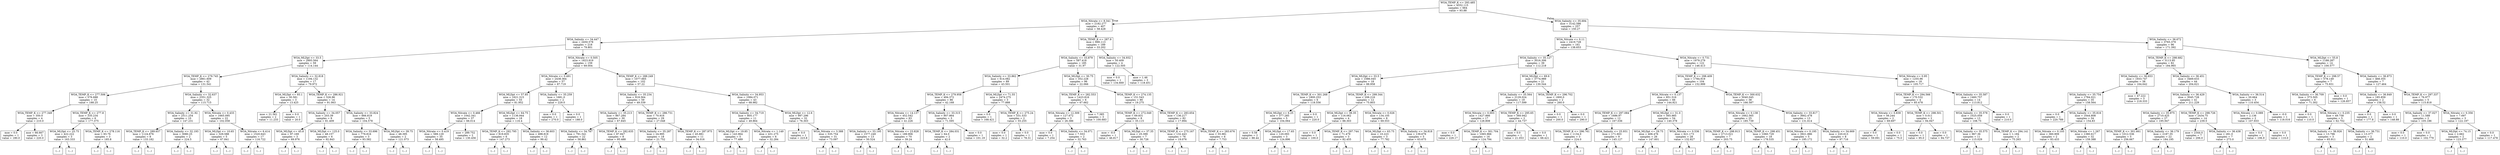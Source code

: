 digraph Tree {
node [shape=box] ;
0 [label="WOA_TEMP_K <= 293.485\nmse = 4552.115\nsamples = 664\nvalue = 93.88"] ;
1 [label="WOA_Nitrate <= 8.341\nmse = 2182.277\nsamples = 407\nvalue = 58.428"] ;
0 -> 1 [labeldistance=2.5, labelangle=45, headlabel="True"] ;
2 [label="WOA_Salinity <= 34.447\nmse = 2450.578\nsamples = 218\nvalue = 79.801"] ;
1 -> 2 ;
3 [label="WOA_MLDpt <= 33.5\nmse = 2893.564\nsamples = 59\nvalue = 114.144"] ;
2 -> 3 ;
4 [label="WOA_TEMP_K <= 279.745\nmse = 2861.609\nsamples = 42\nvalue = 131.541"] ;
3 -> 4 ;
5 [label="WOA_TEMP_K <= 277.506\nmse = 576.688\nsamples = 10\nvalue = 188.25"] ;
4 -> 5 ;
6 [label="WOA_TEMP_K <= 277.349\nmse = 350.0\nsamples = 4\nvalue = 210.0"] ;
5 -> 6 ;
7 [label="mse = 0.0\nsamples = 1\nvalue = 180.0"] ;
6 -> 7 ;
8 [label="mse = 66.667\nsamples = 3\nvalue = 220.0"] ;
6 -> 8 ;
9 [label="WOA_TEMP_K <= 277.8\nmse = 335.234\nsamples = 6\nvalue = 177.375"] ;
5 -> 9 ;
10 [label="WOA_MLDpt <= 25.75\nmse = 422.222\nsamples = 3\nvalue = 163.333"] ;
9 -> 10 ;
11 [label="(...)"] ;
10 -> 11 ;
12 [label="(...)"] ;
10 -> 12 ;
13 [label="WOA_TEMP_K <= 278.116\nmse = 93.76\nsamples = 3\nvalue = 185.8"] ;
9 -> 13 ;
14 [label="(...)"] ;
13 -> 14 ;
15 [label="(...)"] ;
13 -> 15 ;
16 [label="WOA_Salinity <= 32.637\nmse = 2351.325\nsamples = 32\nvalue = 115.715"] ;
4 -> 16 ;
17 [label="WOA_Salinity <= 31.92\nmse = 2511.254\nsamples = 10\nvalue = 147.231"] ;
16 -> 17 ;
18 [label="WOA_TEMP_K <= 289.657\nmse = 1124.876\nsamples = 8\nvalue = 133.182"] ;
17 -> 18 ;
19 [label="(...)"] ;
18 -> 19 ;
22 [label="(...)"] ;
18 -> 22 ;
33 [label="WOA_Salinity <= 32.193\nmse = 3080.25\nsamples = 2\nvalue = 224.5"] ;
17 -> 33 ;
34 [label="(...)"] ;
33 -> 34 ;
35 [label="(...)"] ;
33 -> 35 ;
36 [label="WOA_Nitrate <= 0.433\nmse = 1665.095\nsamples = 22\nvalue = 102.058"] ;
16 -> 36 ;
37 [label="WOA_MLDpt <= 10.65\nmse = 329.588\nsamples = 5\nvalue = 67.841"] ;
36 -> 37 ;
38 [label="(...)"] ;
37 -> 38 ;
41 [label="(...)"] ;
37 -> 41 ;
44 [label="WOA_Nitrate <= 6.414\nmse = 1520.643\nsamples = 17\nvalue = 116.722"] ;
36 -> 44 ;
45 [label="(...)"] ;
44 -> 45 ;
74 [label="(...)"] ;
44 -> 74 ;
77 [label="WOA_Salinity <= 32.818\nmse = 1194.132\nsamples = 17\nvalue = 79.972"] ;
3 -> 77 ;
78 [label="WOA_MLDpt <= 93.1\nmse = 30.581\nsamples = 3\nvalue = 13.425"] ;
77 -> 78 ;
79 [label="mse = 21.561\nsamples = 2\nvalue = 11.233"] ;
78 -> 79 ;
80 [label="mse = 0.0\nsamples = 1\nvalue = 20.0"] ;
78 -> 80 ;
81 [label="WOA_TEMP_K <= 286.921\nmse = 526.96\nsamples = 14\nvalue = 91.063"] ;
77 -> 81 ;
82 [label="WOA_Salinity <= 34.057\nmse = 203.39\nsamples = 9\nvalue = 81.409"] ;
81 -> 82 ;
83 [label="WOA_MLDpt <= 45.8\nmse = 97.169\nsamples = 3\nvalue = 69.976"] ;
82 -> 83 ;
84 [label="(...)"] ;
83 -> 84 ;
85 [label="(...)"] ;
83 -> 85 ;
86 [label="WOA_MLDpt <= 125.0\nmse = 48.157\nsamples = 6\nvalue = 92.843"] ;
82 -> 86 ;
87 [label="(...)"] ;
86 -> 87 ;
88 [label="(...)"] ;
86 -> 88 ;
95 [label="WOA_Salinity <= 33.824\nmse = 666.819\nsamples = 5\nvalue = 104.578"] ;
81 -> 95 ;
96 [label="WOA_Salinity <= 33.696\nmse = 776.816\nsamples = 3\nvalue = 93.582"] ;
95 -> 96 ;
97 [label="(...)"] ;
96 -> 97 ;
100 [label="(...)"] ;
96 -> 100 ;
101 [label="WOA_MLDpt <= 39.75\nmse = 48.395\nsamples = 2\nvalue = 121.073"] ;
95 -> 101 ;
102 [label="(...)"] ;
101 -> 102 ;
103 [label="(...)"] ;
101 -> 103 ;
104 [label="WOA_Nitrate <= 0.505\nmse = 1823.919\nsamples = 159\nvalue = 69.004"] ;
2 -> 104 ;
105 [label="WOA_Nitrate <= 0.491\nmse = 2438.364\nsamples = 57\nvalue = 87.719"] ;
104 -> 105 ;
106 [label="WOA_MLDpt <= 57.85\nmse = 1621.315\nsamples = 55\nvalue = 81.952"] ;
105 -> 106 ;
107 [label="WOA_Nitrate <= 0.466\nmse = 1042.341\nsamples = 37\nvalue = 66.014"] ;
106 -> 107 ;
108 [label="WOA_Nitrate <= 0.419\nmse = 589.129\nsamples = 35\nvalue = 58.495"] ;
107 -> 108 ;
109 [label="(...)"] ;
108 -> 109 ;
164 [label="(...)"] ;
108 -> 164 ;
171 [label="mse = 289.752\nsamples = 2\nvalue = 130.456"] ;
107 -> 171 ;
172 [label="WOA_MLDpt <= 64.75\nmse = 1136.944\nsamples = 18\nvalue = 116.4"] ;
106 -> 172 ;
173 [label="WOA_TEMP_K <= 292.795\nmse = 819.835\nsamples = 6\nvalue = 147.273"] ;
172 -> 173 ;
174 [label="(...)"] ;
173 -> 174 ;
175 [label="(...)"] ;
173 -> 175 ;
178 [label="WOA_Salinity <= 36.603\nmse = 498.819\nsamples = 12\nvalue = 99.42"] ;
172 -> 178 ;
179 [label="(...)"] ;
178 -> 179 ;
182 [label="(...)"] ;
178 -> 182 ;
193 [label="WOA_Salinity <= 35.259\nmse = 1681.0\nsamples = 2\nvalue = 229.0"] ;
105 -> 193 ;
194 [label="mse = 0.0\nsamples = 1\nvalue = 270.0"] ;
193 -> 194 ;
195 [label="mse = 0.0\nsamples = 1\nvalue = 188.0"] ;
193 -> 195 ;
196 [label="WOA_TEMP_K <= 288.249\nmse = 1077.665\nsamples = 102\nvalue = 57.22"] ;
104 -> 196 ;
197 [label="WOA_Salinity <= 35.234\nmse = 918.564\nsamples = 59\nvalue = 49.339"] ;
196 -> 197 ;
198 [label="WOA_Salinity <= 35.213\nmse = 867.284\nsamples = 30\nvalue = 67.845"] ;
197 -> 198 ;
199 [label="WOA_Salinity <= 34.787\nmse = 791.541\nsamples = 22\nvalue = 58.861"] ;
198 -> 199 ;
200 [label="(...)"] ;
199 -> 200 ;
219 [label="(...)"] ;
199 -> 219 ;
240 [label="WOA_TEMP_K <= 282.635\nmse = 87.847\nsamples = 8\nvalue = 95.488"] ;
198 -> 240 ;
241 [label="(...)"] ;
240 -> 241 ;
242 [label="(...)"] ;
240 -> 242 ;
245 [label="WOA_TEMP_K <= 286.731\nmse = 70.916\nsamples = 29\nvalue = 27.048"] ;
197 -> 245 ;
246 [label="WOA_Salinity <= 35.287\nmse = 24.995\nsamples = 18\nvalue = 21.752"] ;
245 -> 246 ;
247 [label="(...)"] ;
246 -> 247 ;
252 [label="(...)"] ;
246 -> 252 ;
265 [label="WOA_TEMP_K <= 287.975\nmse = 45.881\nsamples = 11\nvalue = 34.016"] ;
245 -> 265 ;
266 [label="(...)"] ;
265 -> 266 ;
275 [label="(...)"] ;
265 -> 275 ;
276 [label="WOA_Salinity <= 34.953\nmse = 1084.071\nsamples = 43\nvalue = 68.982"] ;
196 -> 276 ;
277 [label="WOA_Salinity <= 34.719\nmse = 805.177\nsamples = 11\nvalue = 49.864"] ;
276 -> 277 ;
278 [label="WOA_MLDpt <= 19.85\nmse = 143.964\nsamples = 5\nvalue = 77.489"] ;
277 -> 278 ;
279 [label="(...)"] ;
278 -> 279 ;
280 [label="(...)"] ;
278 -> 280 ;
287 [label="WOA_Nitrate <= 1.149\nmse = 431.275\nsamples = 6\nvalue = 32.284"] ;
277 -> 287 ;
288 [label="(...)"] ;
287 -> 288 ;
293 [label="(...)"] ;
287 -> 293 ;
298 [label="WOA_MLDpt <= 12.6\nmse = 997.296\nsamples = 32\nvalue = 76.303"] ;
276 -> 298 ;
299 [label="mse = 0.0\nsamples = 1\nvalue = 223.8"] ;
298 -> 299 ;
300 [label="WOA_Nitrate <= 3.388\nmse = 535.754\nsamples = 31\nvalue = 73.097"] ;
298 -> 300 ;
301 [label="(...)"] ;
300 -> 301 ;
334 [label="(...)"] ;
300 -> 334 ;
341 [label="WOA_TEMP_K <= 287.9\nmse = 690.113\nsamples = 189\nvalue = 33.202"] ;
1 -> 341 ;
342 [label="WOA_Salinity <= 33.879\nmse = 587.418\nsamples = 185\nvalue = 31.97"] ;
341 -> 342 ;
343 [label="WOA_Salinity <= 33.862\nmse = 614.082\nsamples = 89\nvalue = 43.501"] ;
342 -> 343 ;
344 [label="WOA_TEMP_K <= 279.958\nmse = 494.372\nsamples = 86\nvalue = 42.168"] ;
343 -> 344 ;
345 [label="WOA_Nitrate <= 14.137\nmse = 452.542\nsamples = 83\nvalue = 41.226"] ;
344 -> 345 ;
346 [label="WOA_Salinity <= 33.195\nmse = 1577.249\nsamples = 13\nvalue = 50.524"] ;
345 -> 346 ;
347 [label="(...)"] ;
346 -> 347 ;
348 [label="(...)"] ;
346 -> 348 ;
349 [label="WOA_Nitrate <= 23.828\nmse = 189.906\nsamples = 70\nvalue = 39.24"] ;
345 -> 349 ;
350 [label="(...)"] ;
349 -> 350 ;
405 [label="(...)"] ;
349 -> 405 ;
452 [label="WOA_Salinity <= 33.315\nmse = 907.864\nsamples = 3\nvalue = 71.595"] ;
344 -> 452 ;
453 [label="WOA_TEMP_K <= 284.031\nmse = 64.0\nsamples = 2\nvalue = 42.0"] ;
452 -> 453 ;
454 [label="(...)"] ;
453 -> 454 ;
455 [label="(...)"] ;
453 -> 455 ;
456 [label="mse = 0.0\nsamples = 1\nvalue = 101.19"] ;
452 -> 456 ;
457 [label="WOA_MLDpt <= 71.55\nmse = 2474.275\nsamples = 3\nvalue = 77.888"] ;
343 -> 457 ;
458 [label="mse = 0.0\nsamples = 1\nvalue = 168.421"] ;
457 -> 458 ;
459 [label="WOA_TEMP_K <= 275.24\nmse = 531.533\nsamples = 2\nvalue = 55.255"] ;
457 -> 459 ;
460 [label="mse = 0.0\nsamples = 1\nvalue = 32.2"] ;
459 -> 460 ;
461 [label="mse = 0.0\nsamples = 1\nvalue = 78.31"] ;
459 -> 461 ;
462 [label="WOA_MLDpt <= 30.75\nmse = 352.228\nsamples = 96\nvalue = 22.066"] ;
342 -> 462 ;
463 [label="WOA_TEMP_K <= 282.553\nmse = 1423.816\nsamples = 6\nvalue = 67.662"] ;
462 -> 463 ;
464 [label="WOA_Nitrate <= 12.309\nmse = 127.672\nsamples = 3\nvalue = 26.386"] ;
463 -> 464 ;
465 [label="mse = 0.0\nsamples = 1\nvalue = 7.254"] ;
464 -> 465 ;
466 [label="WOA_Salinity <= 34.071\nmse = 7.553\nsamples = 2\nvalue = 32.763"] ;
464 -> 466 ;
467 [label="(...)"] ;
466 -> 467 ;
468 [label="(...)"] ;
466 -> 468 ;
469 [label="mse = 7.385\nsamples = 3\nvalue = 100.683"] ;
463 -> 469 ;
470 [label="WOA_TEMP_K <= 274.135\nmse = 151.543\nsamples = 90\nvalue = 19.275"] ;
462 -> 470 ;
471 [label="WOA_TEMP_K <= 272.049\nmse = 69.831\nsamples = 8\nvalue = 35.115"] ;
470 -> 471 ;
472 [label="mse = -0.0\nsamples = 1\nvalue = 46.817"] ;
471 -> 472 ;
473 [label="WOA_MLDpt <= 37.35\nmse = 25.399\nsamples = 7\nvalue = 30.726"] ;
471 -> 473 ;
474 [label="(...)"] ;
473 -> 474 ;
475 [label="(...)"] ;
473 -> 475 ;
486 [label="WOA_TEMP_K <= 283.654\nmse = 136.217\nsamples = 82\nvalue = 17.994"] ;
470 -> 486 ;
487 [label="WOA_TEMP_K <= 275.167\nmse = 132.443\nsamples = 76\nvalue = 19.076"] ;
486 -> 487 ;
488 [label="(...)"] ;
487 -> 488 ;
513 [label="(...)"] ;
487 -> 513 ;
580 [label="WOA_TEMP_K <= 283.676\nmse = 55.981\nsamples = 6\nvalue = 7.753"] ;
486 -> 580 ;
581 [label="(...)"] ;
580 -> 581 ;
584 [label="(...)"] ;
580 -> 584 ;
589 [label="WOA_Salinity <= 34.932\nmse = 50.409\nsamples = 4\nvalue = 122.505"] ;
341 -> 589 ;
590 [label="mse = 0.0\nsamples = 1\nvalue = 134.669"] ;
589 -> 590 ;
591 [label="mse = 1.46\nsamples = 3\nvalue = 118.451"] ;
589 -> 591 ;
592 [label="WOA_Salinity <= 35.694\nmse = 3142.586\nsamples = 257\nvalue = 150.27"] ;
0 -> 592 [labeldistance=2.5, labelangle=-45, headlabel="False"] ;
593 [label="WOA_Nitrate <= 0.11\nmse = 2419.728\nsamples = 161\nvalue = 138.653"] ;
592 -> 593 ;
594 [label="WOA_Salinity <= 35.127\nmse = 3016.306\nsamples = 39\nvalue = 112.218"] ;
593 -> 594 ;
595 [label="WOA_MLDpt <= 33.5\nmse = 1086.045\nsamples = 18\nvalue = 88.958"] ;
594 -> 595 ;
596 [label="WOA_TEMP_K <= 301.268\nmse = 1800.253\nsamples = 6\nvalue = 118.556"] ;
595 -> 596 ;
597 [label="WOA_MLDpt <= 6.25\nmse = 377.285\nsamples = 5\nvalue = 104.064"] ;
596 -> 597 ;
598 [label="mse = 0.58\nsamples = 2\nvalue = 88.44"] ;
597 -> 598 ;
599 [label="WOA_MLDpt <= 17.65\nmse = 120.093\nsamples = 3\nvalue = 124.896"] ;
597 -> 599 ;
600 [label="(...)"] ;
599 -> 600 ;
603 [label="(...)"] ;
599 -> 603 ;
604 [label="mse = 0.0\nsamples = 1\nvalue = 220.0"] ;
596 -> 604 ;
605 [label="WOA_TEMP_K <= 299.344\nmse = 206.216\nsamples = 12\nvalue = 75.803"] ;
595 -> 605 ;
606 [label="WOA_MLDpt <= 38.35\nmse = 116.062\nsamples = 4\nvalue = 88.303"] ;
605 -> 606 ;
607 [label="mse = 0.0\nsamples = 1\nvalue = 100.0"] ;
606 -> 607 ;
608 [label="WOA_TEMP_K <= 297.744\nmse = 71.479\nsamples = 3\nvalue = 82.455"] ;
606 -> 608 ;
609 [label="(...)"] ;
608 -> 609 ;
610 [label="(...)"] ;
608 -> 610 ;
611 [label="WOA_Nitrate <= 0.026\nmse = 134.105\nsamples = 8\nvalue = 69.553"] ;
605 -> 611 ;
612 [label="WOA_MLDpt <= 63.75\nmse = 10.223\nsamples = 3\nvalue = 77.782"] ;
611 -> 612 ;
613 [label="(...)"] ;
612 -> 613 ;
616 [label="(...)"] ;
612 -> 616 ;
617 [label="WOA_Salinity <= 34.818\nmse = 139.679\nsamples = 5\nvalue = 63.675"] ;
611 -> 617 ;
618 [label="(...)"] ;
617 -> 618 ;
625 [label="(...)"] ;
617 -> 625 ;
626 [label="WOA_MLDpt <= 69.6\nmse = 3774.989\nsamples = 21\nvalue = 130.544"] ;
594 -> 626 ;
627 [label="WOA_Salinity <= 35.564\nmse = 2129.024\nsamples = 19\nvalue = 117.599"] ;
626 -> 627 ;
628 [label="WOA_Nitrate <= 0.003\nmse = 1427.866\nsamples = 17\nvalue = 128.808"] ;
627 -> 628 ;
629 [label="mse = 0.0\nsamples = 1\nvalue = 229.17"] ;
628 -> 629 ;
630 [label="WOA_TEMP_K <= 301.704\nmse = 1065.966\nsamples = 16\nvalue = 124.794"] ;
628 -> 630 ;
631 [label="(...)"] ;
630 -> 631 ;
658 [label="(...)"] ;
630 -> 658 ;
659 [label="WOA_TEMP_K <= 295.65\nmse = 560.942\nsamples = 2\nvalue = 44.737"] ;
627 -> 659 ;
660 [label="mse = 0.0\nsamples = 1\nvalue = 21.053"] ;
659 -> 660 ;
661 [label="mse = 0.0\nsamples = 1\nvalue = 68.421"] ;
659 -> 661 ;
662 [label="WOA_TEMP_K <= 296.702\nmse = 1800.0\nsamples = 2\nvalue = 260.0"] ;
626 -> 662 ;
663 [label="mse = 0.0\nsamples = 1\nvalue = 200.0"] ;
662 -> 663 ;
664 [label="mse = 0.0\nsamples = 1\nvalue = 290.0"] ;
662 -> 664 ;
665 [label="WOA_Nitrate <= 0.731\nmse = 1979.279\nsamples = 122\nvalue = 146.413"] ;
593 -> 665 ;
666 [label="WOA_TEMP_K <= 298.409\nmse = 1784.919\nsamples = 104\nvalue = 152.999"] ;
665 -> 666 ;
667 [label="WOA_Nitrate <= 0.137\nmse = 851.516\nsamples = 66\nvalue = 144.821"] ;
666 -> 667 ;
668 [label="WOA_TEMP_K <= 297.084\nmse = 1686.97\nsamples = 12\nvalue = 167.036"] ;
667 -> 668 ;
669 [label="WOA_TEMP_K <= 296.761\nmse = 1134.0\nsamples = 3\nvalue = 224.0"] ;
668 -> 669 ;
670 [label="(...)"] ;
669 -> 670 ;
671 [label="(...)"] ;
669 -> 671 ;
672 [label="WOA_Salinity <= 25.931\nmse = 171.603\nsamples = 9\nvalue = 145.127"] ;
668 -> 672 ;
673 [label="(...)"] ;
672 -> 673 ;
674 [label="(...)"] ;
672 -> 674 ;
683 [label="WOA_MLDpt <= 31.0\nmse = 565.985\nsamples = 54\nvalue = 140.378"] ;
667 -> 683 ;
684 [label="WOA_MLDpt <= 29.75\nmse = 406.476\nsamples = 26\nvalue = 147.601"] ;
683 -> 684 ;
685 [label="(...)"] ;
684 -> 685 ;
706 [label="(...)"] ;
684 -> 706 ;
725 [label="WOA_Nitrate <= 0.536\nmse = 621.173\nsamples = 28\nvalue = 132.827"] ;
683 -> 725 ;
726 [label="(...)"] ;
725 -> 726 ;
761 [label="(...)"] ;
725 -> 761 ;
764 [label="WOA_TEMP_K <= 300.632\nmse = 3040.045\nsamples = 38\nvalue = 166.587"] ;
666 -> 764 ;
765 [label="WOA_Nitrate <= 0.138\nmse = 1662.565\nsamples = 25\nvalue = 185.739"] ;
764 -> 765 ;
766 [label="WOA_TEMP_K <= 298.913\nmse = 2713.021\nsamples = 7\nvalue = 203.75"] ;
765 -> 766 ;
767 [label="(...)"] ;
766 -> 767 ;
768 [label="(...)"] ;
766 -> 768 ;
769 [label="WOA_TEMP_K <= 298.451\nmse = 1060.729\nsamples = 18\nvalue = 178.535"] ;
765 -> 769 ;
770 [label="(...)"] ;
769 -> 770 ;
771 [label="(...)"] ;
769 -> 771 ;
796 [label="WOA_Salinity <= 33.817\nmse = 3662.478\nsamples = 13\nvalue = 131.614"] ;
764 -> 796 ;
797 [label="WOA_Nitrate <= 0.195\nmse = 3921.886\nsamples = 5\nvalue = 195.172"] ;
796 -> 797 ;
798 [label="(...)"] ;
797 -> 798 ;
801 [label="(...)"] ;
797 -> 801 ;
806 [label="WOA_Salinity <= 34.669\nmse = 220.613\nsamples = 8\nvalue = 97.716"] ;
796 -> 806 ;
807 [label="(...)"] ;
806 -> 807 ;
818 [label="(...)"] ;
806 -> 818 ;
821 [label="WOA_Nitrate <= 0.95\nmse = 1255.96\nsamples = 18\nvalue = 105.717"] ;
665 -> 821 ;
822 [label="WOA_TEMP_K <= 294.566\nmse = 170.532\nsamples = 4\nvalue = 85.478"] ;
821 -> 822 ;
823 [label="WOA_Nitrate <= 0.839\nmse = 56.244\nsamples = 2\nvalue = 69.697"] ;
822 -> 823 ;
824 [label="mse = 0.0\nsamples = 1\nvalue = 59.091"] ;
823 -> 824 ;
825 [label="mse = 0.0\nsamples = 1\nvalue = 75.0"] ;
823 -> 825 ;
826 [label="WOA_TEMP_K <= 298.501\nmse = 0.011\nsamples = 2\nvalue = 94.947"] ;
822 -> 826 ;
827 [label="mse = 0.0\nsamples = 1\nvalue = 95.0"] ;
826 -> 827 ;
828 [label="mse = 0.0\nsamples = 1\nvalue = 94.737"] ;
826 -> 828 ;
829 [label="WOA_Salinity <= 35.587\nmse = 1460.757\nsamples = 14\nvalue = 113.812"] ;
821 -> 829 ;
830 [label="WOA_Salinity <= 35.578\nmse = 1025.059\nsamples = 13\nvalue = 108.75"] ;
829 -> 830 ;
831 [label="WOA_Salinity <= 35.575\nmse = 967.36\nsamples = 11\nvalue = 115.029"] ;
830 -> 831 ;
832 [label="(...)"] ;
831 -> 832 ;
849 [label="(...)"] ;
831 -> 849 ;
852 [label="WOA_TEMP_K <= 294.141\nmse = 1.184\nsamples = 2\nvalue = 75.263"] ;
830 -> 852 ;
853 [label="(...)"] ;
852 -> 853 ;
854 [label="(...)"] ;
852 -> 854 ;
855 [label="mse = 0.0\nsamples = 1\nvalue = 210.0"] ;
829 -> 855 ;
856 [label="WOA_Salinity <= 36.672\nmse = 3765.379\nsamples = 96\nvalue = 171.392"] ;
592 -> 856 ;
857 [label="WOA_TEMP_K <= 298.682\nmse = 3113.95\nsamples = 82\nvalue = 184.965"] ;
856 -> 857 ;
858 [label="WOA_Salinity <= 36.653\nmse = 1933.747\nsamples = 38\nvalue = 164.642"] ;
857 -> 858 ;
859 [label="WOA_Salinity <= 35.754\nmse = 1784.021\nsamples = 35\nvalue = 158.564"] ;
858 -> 859 ;
860 [label="mse = 0.0\nsamples = 1\nvalue = 220.789"] ;
859 -> 860 ;
861 [label="WOA_Salinity <= 35.816\nmse = 1644.808\nsamples = 34\nvalue = 154.83"] ;
859 -> 861 ;
862 [label="WOA_Nitrate <= 0.105\nmse = 360.909\nsamples = 2\nvalue = 83.433"] ;
861 -> 862 ;
863 [label="(...)"] ;
862 -> 863 ;
864 [label="(...)"] ;
862 -> 864 ;
865 [label="WOA_Nitrate <= 1.267\nmse = 1380.617\nsamples = 32\nvalue = 159.388"] ;
861 -> 865 ;
866 [label="(...)"] ;
865 -> 866 ;
903 [label="(...)"] ;
865 -> 903 ;
906 [label="mse = 47.222\nsamples = 3\nvalue = 218.333"] ;
858 -> 906 ;
907 [label="WOA_Salinity <= 36.451\nmse = 3469.633\nsamples = 44\nvalue = 204.621"] ;
857 -> 907 ;
908 [label="WOA_Salinity <= 36.429\nmse = 3045.728\nsamples = 41\nvalue = 211.229"] ;
907 -> 908 ;
909 [label="WOA_Salinity <= 35.975\nmse = 2710.425\nsamples = 27\nvalue = 195.947"] ;
908 -> 909 ;
910 [label="WOA_TEMP_K <= 301.661\nmse = 1012.536\nsamples = 5\nvalue = 256.667"] ;
909 -> 910 ;
911 [label="(...)"] ;
910 -> 911 ;
916 [label="(...)"] ;
910 -> 916 ;
919 [label="WOA_Salinity <= 36.179\nmse = 2187.35\nsamples = 22\nvalue = 184.195"] ;
909 -> 919 ;
920 [label="(...)"] ;
919 -> 920 ;
929 [label="(...)"] ;
919 -> 929 ;
942 [label="WOA_TEMP_K <= 298.726\nmse = 2434.75\nsamples = 14\nvalue = 239.5"] ;
908 -> 942 ;
943 [label="mse = 2344.0\nsamples = 7\nvalue = 206.0"] ;
942 -> 943 ;
944 [label="WOA_Salinity <= 36.438\nmse = 281.0\nsamples = 7\nvalue = 273.0"] ;
942 -> 944 ;
945 [label="(...)"] ;
944 -> 945 ;
946 [label="(...)"] ;
944 -> 946 ;
947 [label="WOA_Salinity <= 36.514\nmse = 20.664\nsamples = 3\nvalue = 110.454"] ;
907 -> 947 ;
948 [label="WOA_Nitrate <= 0.089\nmse = 2.136\nsamples = 2\nvalue = 107.933"] ;
947 -> 948 ;
949 [label="mse = 0.0\nsamples = 1\nvalue = 106.9"] ;
948 -> 949 ;
950 [label="mse = 0.0\nsamples = 1\nvalue = 110.0"] ;
948 -> 950 ;
951 [label="mse = -0.0\nsamples = 1\nvalue = 118.016"] ;
947 -> 951 ;
952 [label="WOA_MLDpt <= 55.8\nmse = 1188.287\nsamples = 14\nvalue = 100.577"] ;
856 -> 952 ;
953 [label="WOA_TEMP_K <= 298.57\nmse = 578.149\nsamples = 7\nvalue = 75.931"] ;
952 -> 953 ;
954 [label="WOA_Salinity <= 36.709\nmse = 373.505\nsamples = 6\nvalue = 71.302"] ;
953 -> 954 ;
955 [label="mse = 0.0\nsamples = 1\nvalue = 110.0"] ;
954 -> 955 ;
956 [label="WOA_Nitrate <= 0.235\nmse = 49.758\nsamples = 5\nvalue = 62.702"] ;
954 -> 956 ;
957 [label="WOA_Salinity <= 36.926\nmse = 13.796\nsamples = 3\nvalue = 65.911"] ;
956 -> 957 ;
958 [label="(...)"] ;
957 -> 958 ;
959 [label="(...)"] ;
957 -> 959 ;
962 [label="WOA_Salinity <= 36.731\nmse = 13.377\nsamples = 2\nvalue = 51.468"] ;
956 -> 962 ;
963 [label="(...)"] ;
962 -> 963 ;
964 [label="(...)"] ;
962 -> 964 ;
965 [label="mse = 0.0\nsamples = 1\nvalue = 126.857"] ;
953 -> 965 ;
966 [label="WOA_Salinity <= 36.873\nmse = 468.355\nsamples = 7\nvalue = 127.464"] ;
952 -> 966 ;
967 [label="WOA_Salinity <= 36.849\nmse = 185.859\nsamples = 2\nvalue = 158.52"] ;
966 -> 967 ;
968 [label="mse = 0.0\nsamples = 1\nvalue = 177.8"] ;
967 -> 968 ;
969 [label="mse = 0.0\nsamples = 1\nvalue = 148.88"] ;
967 -> 969 ;
970 [label="WOA_TEMP_K <= 297.337\nmse = 76.977\nsamples = 5\nvalue = 115.818"] ;
966 -> 970 ;
971 [label="WOA_Salinity <= 37.027\nmse = 11.588\nsamples = 2\nvalue = 105.186"] ;
970 -> 971 ;
972 [label="mse = 0.0\nsamples = 1\nvalue = 110.0"] ;
971 -> 972 ;
973 [label="mse = 0.0\nsamples = 1\nvalue = 102.779"] ;
971 -> 973 ;
974 [label="WOA_Nitrate <= 0.356\nmse = 7.697\nsamples = 3\nvalue = 122.197"] ;
970 -> 974 ;
975 [label="WOA_MLDpt <= 74.15\nmse = 2.662\nsamples = 2\nvalue = 123.377"] ;
974 -> 975 ;
976 [label="(...)"] ;
975 -> 976 ;
977 [label="(...)"] ;
975 -> 977 ;
978 [label="mse = 0.0\nsamples = 1\nvalue = 117.478"] ;
974 -> 978 ;
}